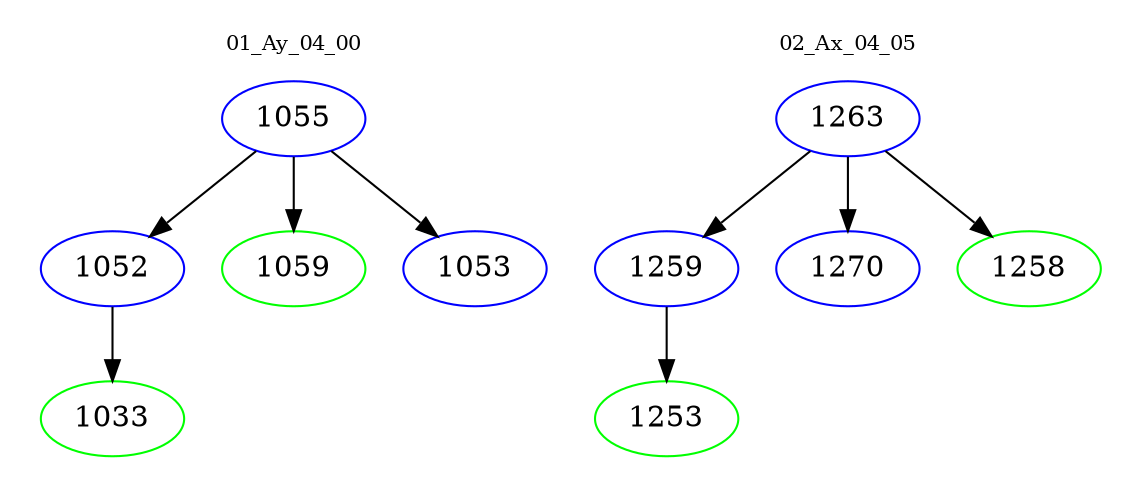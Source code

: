 digraph{
subgraph cluster_0 {
color = white
label = "01_Ay_04_00";
fontsize=10;
T0_1055 [label="1055", color="blue"]
T0_1055 -> T0_1052 [color="black"]
T0_1052 [label="1052", color="blue"]
T0_1052 -> T0_1033 [color="black"]
T0_1033 [label="1033", color="green"]
T0_1055 -> T0_1059 [color="black"]
T0_1059 [label="1059", color="green"]
T0_1055 -> T0_1053 [color="black"]
T0_1053 [label="1053", color="blue"]
}
subgraph cluster_1 {
color = white
label = "02_Ax_04_05";
fontsize=10;
T1_1263 [label="1263", color="blue"]
T1_1263 -> T1_1259 [color="black"]
T1_1259 [label="1259", color="blue"]
T1_1259 -> T1_1253 [color="black"]
T1_1253 [label="1253", color="green"]
T1_1263 -> T1_1270 [color="black"]
T1_1270 [label="1270", color="blue"]
T1_1263 -> T1_1258 [color="black"]
T1_1258 [label="1258", color="green"]
}
}

